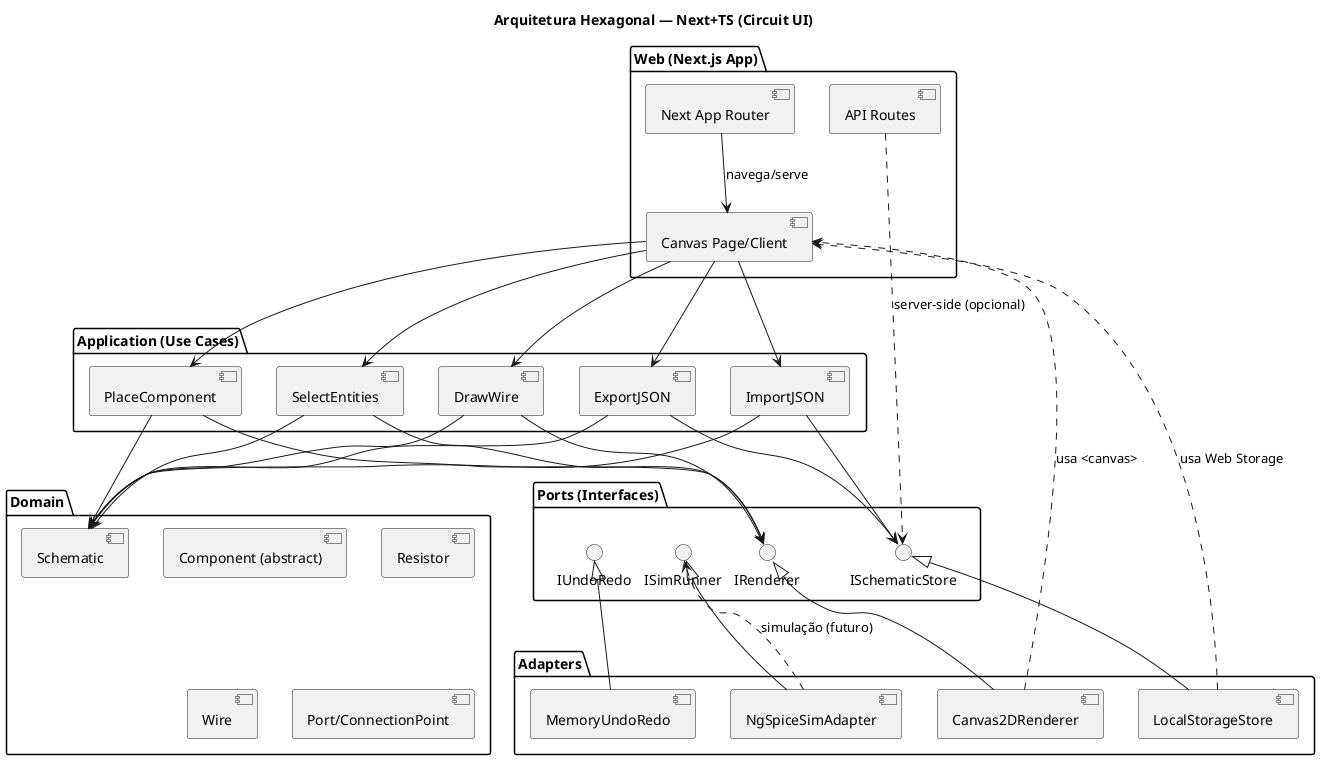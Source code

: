 @startuml Arquitetura
title Arquitetura Hexagonal — Next+TS (Circuit UI)

package "Web (Next.js App)" {
  [Next App Router] as AppRouter
  [Canvas Page/Client] as CanvasUI
  [API Routes] as ApiRoutes
}

package "Application (Use Cases)" {
  [PlaceComponent]
  [DrawWire]
  [SelectEntities]
  [ExportJSON]
  [ImportJSON]
}

package "Domain" {
  [Schematic]
  [Component (abstract)]
  [Resistor]
  [Wire]
  [Port/ConnectionPoint]
}

package "Ports (Interfaces)" {
  interface IRenderer
  interface ISchematicStore
  interface ISimRunner
  interface IUndoRedo
}

package "Adapters" {
  [Canvas2DRenderer] -up-|> IRenderer
  [LocalStorageStore] -up-|> ISchematicStore
  [NgSpiceSimAdapter] -up-|> ISimRunner
  [MemoryUndoRedo] -up-|> IUndoRedo
}

AppRouter --> CanvasUI : navega/serve
CanvasUI --> PlaceComponent
CanvasUI --> DrawWire
CanvasUI --> SelectEntities
CanvasUI --> ExportJSON
CanvasUI --> ImportJSON

PlaceComponent --> Schematic
DrawWire --> Schematic
SelectEntities --> Schematic
ExportJSON --> Schematic
ImportJSON --> Schematic

PlaceComponent --> IRenderer
DrawWire --> IRenderer
SelectEntities --> IRenderer
ExportJSON --> ISchematicStore
ImportJSON --> ISchematicStore

ApiRoutes ..> ISchematicStore : server-side (opcional)
NgSpiceSimAdapter ..> ISimRunner : simulação (futuro)

Canvas2DRenderer ..> CanvasUI : usa <canvas>
LocalStorageStore ..> CanvasUI : usa Web Storage

@enduml
